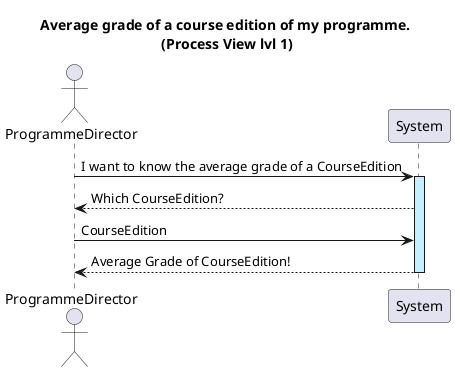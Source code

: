 @startuml
title Average grade of a course edition of my programme. \n(Process View lvl 1)

actor ProgrammeDirector as PD
participant System as System

PD -> System ++ #application: I want to know the average grade of a CourseEdition
System --> PD: Which CourseEdition?
PD -> System: CourseEdition
System --> PD --: Average Grade of CourseEdition!
@enduml